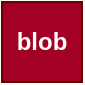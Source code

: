 <mxfile version="13.6.5">
    <diagram id="OvUeN1fUbP1yOYvhclIw" name="Page-1">
        <mxGraphModel dx="992" dy="389" grid="1" gridSize="10" guides="1" tooltips="1" connect="1" arrows="1" fold="1" page="1" pageScale="1" pageWidth="850" pageHeight="1100" math="0" shadow="0">
            <root>
                <mxCell id="0"/>
                <mxCell id="1" parent="0"/>
                <mxCell id="9" value="&lt;font style=&quot;font-size: 12px&quot;&gt;blob&lt;/font&gt;" style="whiteSpace=wrap;html=1;aspect=fixed;fillColor=#a20025;strokeColor=#6F0000;fontColor=#ffffff;fontStyle=1" parent="1" vertex="1">
                    <mxGeometry x="270" y="270" width="40" height="40" as="geometry"/>
                </mxCell>
            </root>
        </mxGraphModel>
    </diagram>
</mxfile>